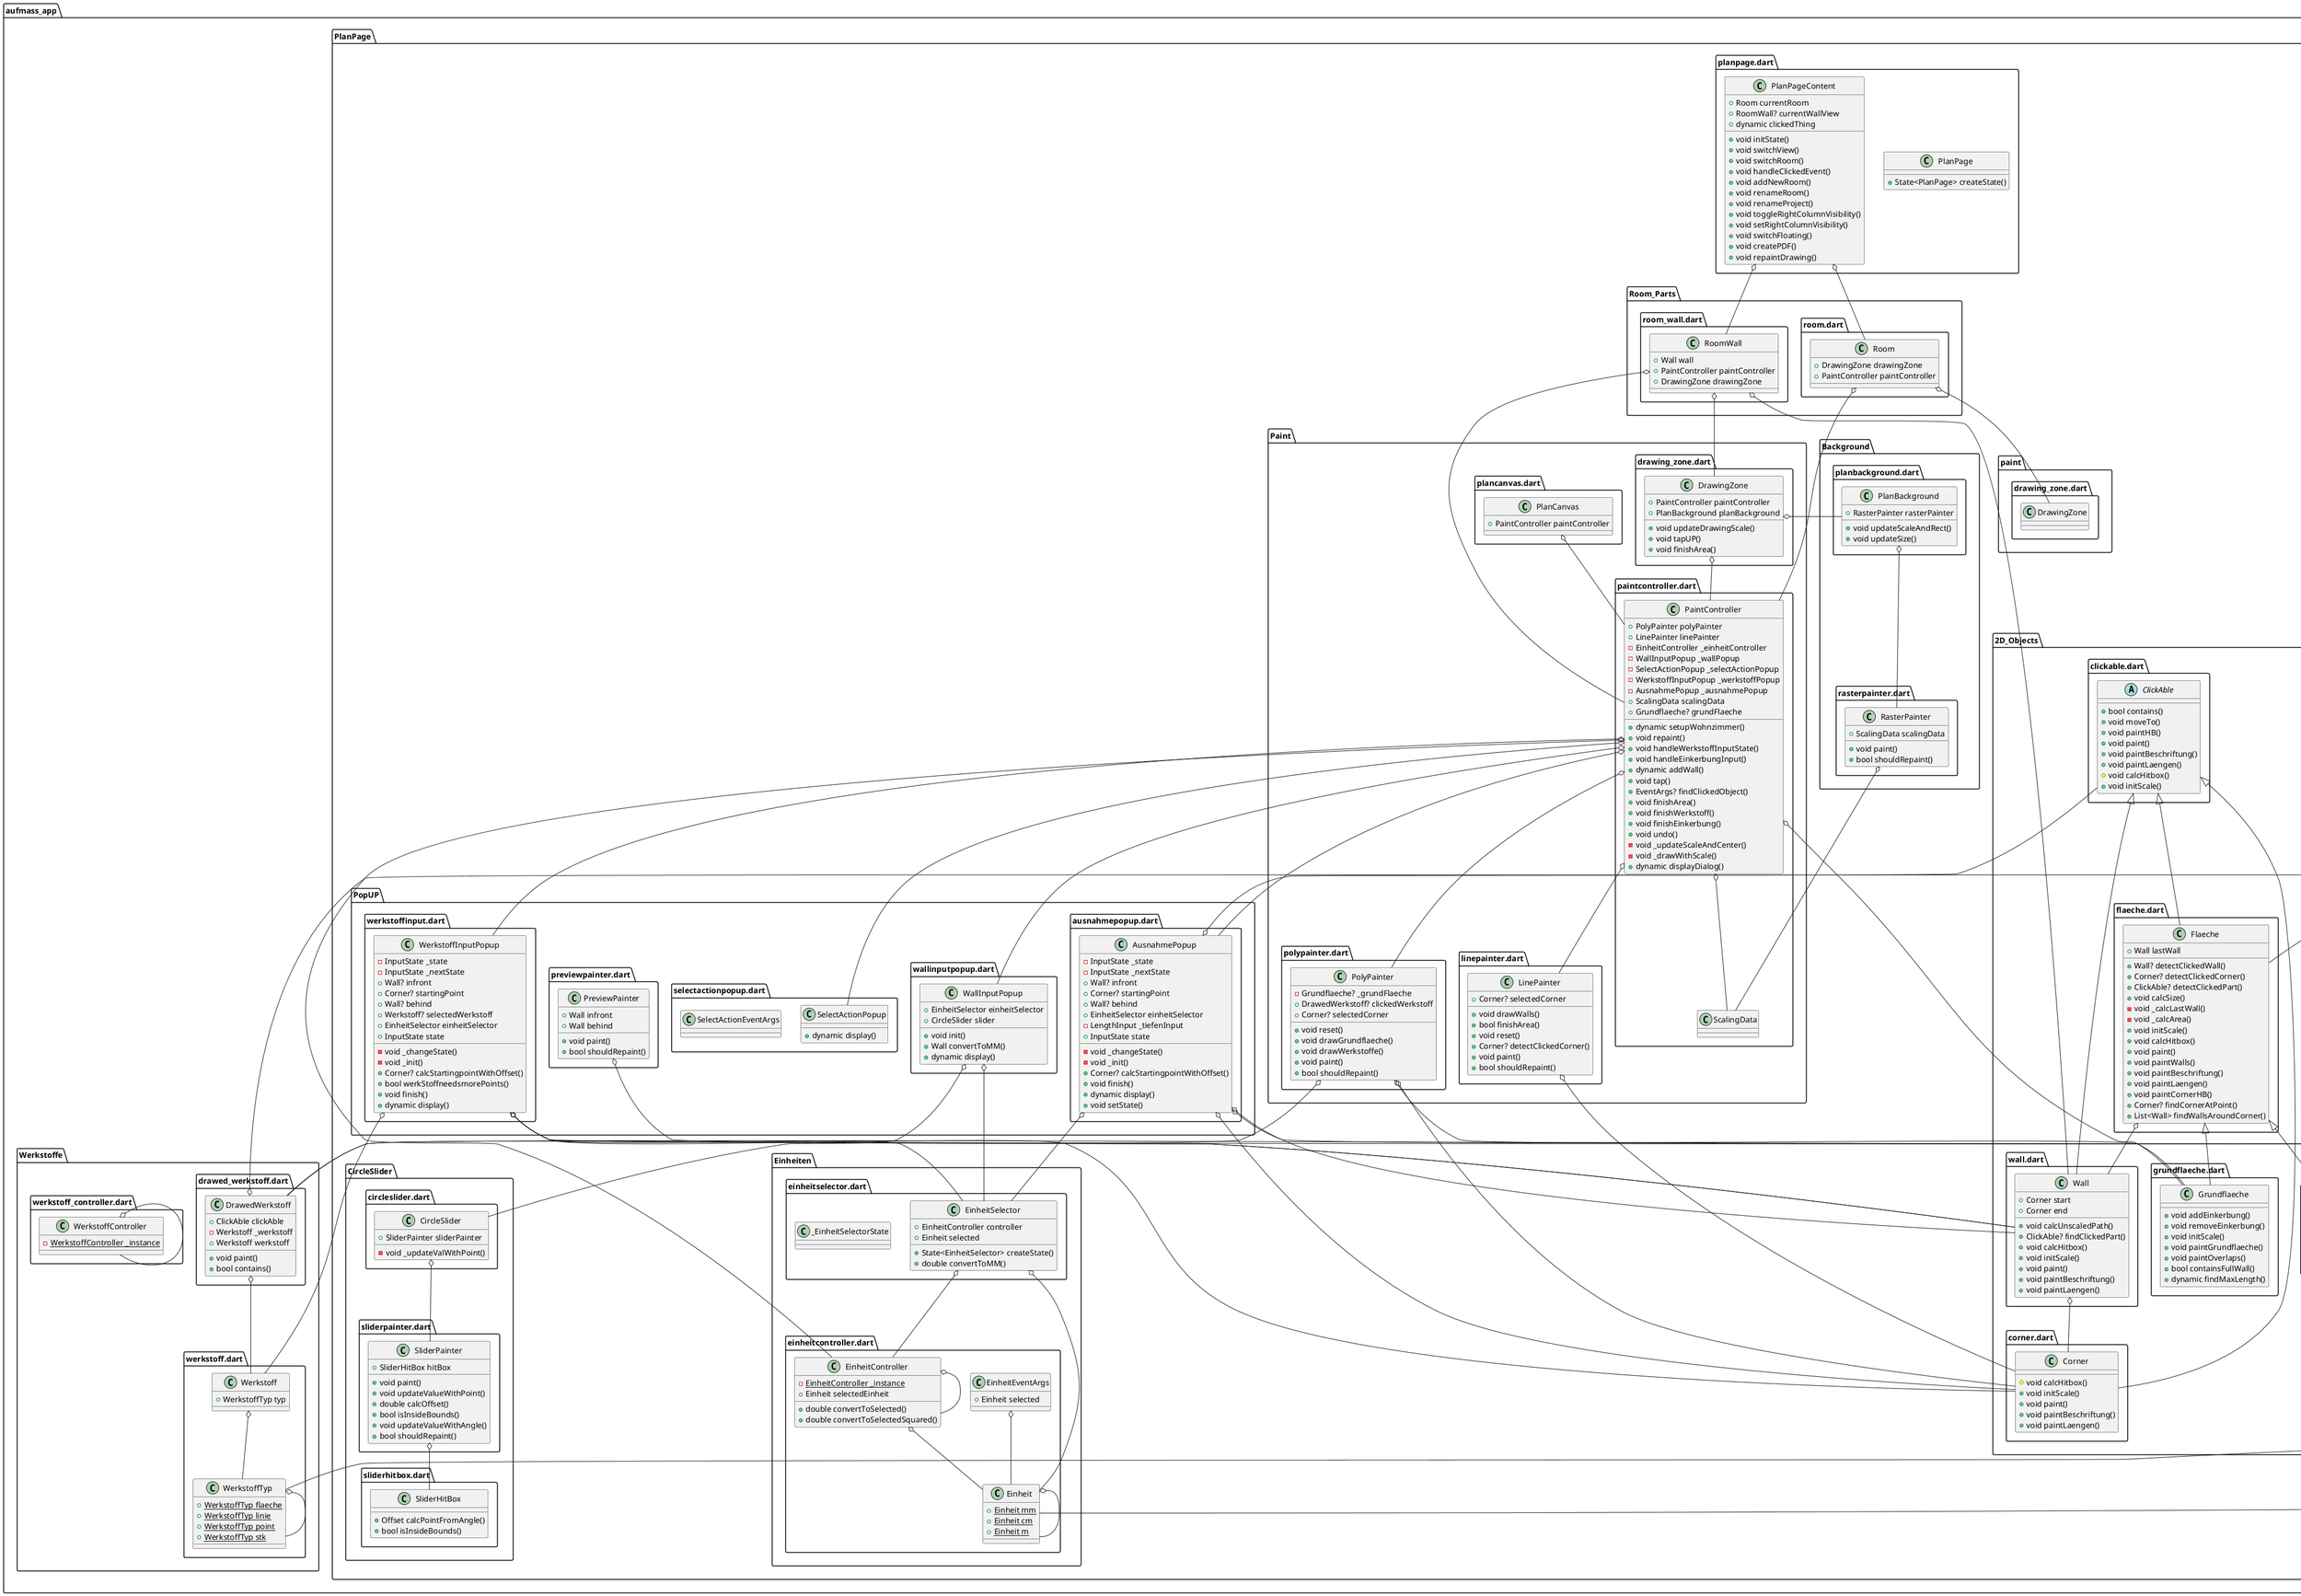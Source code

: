 @startuml
set namespaceSeparator ::

class "aufmass_app::main.dart::Controller" {
}

abstract class "aufmass_app::PlanPage::2D_Objects::clickable.dart::ClickAble" {
  +bool contains()
  +void moveTo()
  +void paintHB()
  +void paint()
  +void paintBeschriftung()
  +void paintLaengen()
  #void calcHitbox()
  +void initScale()
}

class "aufmass_app::PlanPage::2D_Objects::corner.dart::Corner" {
  #void calcHitbox()
  +void initScale()
  +void paint()
  +void paintBeschriftung()
  +void paintLaengen()
}

"aufmass_app::PlanPage::2D_Objects::clickable.dart::ClickAble" <|-- "aufmass_app::PlanPage::2D_Objects::corner.dart::Corner"

class "aufmass_app::PlanPage::2D_Objects::einkerbung.dart::Einkerbung" {
  +void paintIntersects()
  +void initScale()
  +void findOverlap()
}

"aufmass_app::PlanPage::2D_Objects::flaeche.dart::Flaeche" <|-- "aufmass_app::PlanPage::2D_Objects::einkerbung.dart::Einkerbung"

class "aufmass_app::PlanPage::2D_Objects::flaeche.dart::Flaeche" {
  +Wall lastWall
  +Wall? detectClickedWall()
  +Corner? detectClickedCorner()
  +ClickAble? detectClickedPart()
  +void calcSize()
  -void _calcLastWall()
  -void _calcArea()
  +void initScale()
  +void calcHitbox()
  +void paint()
  +void paintWalls()
  +void paintBeschriftung()
  +void paintLaengen()
  +void paintCornerHB()
  +Corner? findCornerAtPoint()
  +List<Wall> findWallsAroundCorner()
}

"aufmass_app::PlanPage::2D_Objects::flaeche.dart::Flaeche" o-- "aufmass_app::PlanPage::2D_Objects::wall.dart::Wall"
"aufmass_app::PlanPage::2D_Objects::clickable.dart::ClickAble" <|-- "aufmass_app::PlanPage::2D_Objects::flaeche.dart::Flaeche"

class "aufmass_app::PlanPage::2D_Objects::grundflaeche.dart::Grundflaeche" {
  +void addEinkerbung()
  +void removeEinkerbung()
  +void initScale()
  +void paintGrundflaeche()
  +void paintOverlaps()
  +bool containsFullWall()
  +dynamic findMaxLength()
}

"aufmass_app::PlanPage::2D_Objects::flaeche.dart::Flaeche" <|-- "aufmass_app::PlanPage::2D_Objects::grundflaeche.dart::Grundflaeche"

class "aufmass_app::PlanPage::2D_Objects::wall.dart::Wall" {
  +Corner start
  +Corner end
  +void calcUnscaledPath()
  +ClickAble? findClickedPart()
  +void calcHitbox()
  +void initScale()
  +void paint()
  +void paintBeschriftung()
  +void paintLaengen()
}

"aufmass_app::PlanPage::2D_Objects::wall.dart::Wall" o-- "aufmass_app::PlanPage::2D_Objects::corner.dart::Corner"
"aufmass_app::PlanPage::2D_Objects::clickable.dart::ClickAble" <|-- "aufmass_app::PlanPage::2D_Objects::wall.dart::Wall"

class "aufmass_app::PlanPage::Background::planbackground.dart::PlanBackground" {
  +RasterPainter rasterPainter
  +void updateScaleAndRect()
  +void updateSize()
}

"aufmass_app::PlanPage::Background::planbackground.dart::PlanBackground" o-- "aufmass_app::PlanPage::Background::rasterpainter.dart::RasterPainter"

class "aufmass_app::PlanPage::Background::rasterpainter.dart::RasterPainter" {
  +ScalingData scalingData
  +void paint()
  +bool shouldRepaint()
}

"aufmass_app::PlanPage::Background::rasterpainter.dart::RasterPainter" o-- "aufmass_app::PlanPage::Paint::paintcontroller.dart::ScalingData"

class "aufmass_app::PlanPage::CircleSlider::circleslider.dart::CircleSlider" {
  +SliderPainter sliderPainter
  -void _updateValWithPoint()
}

"aufmass_app::PlanPage::CircleSlider::circleslider.dart::CircleSlider" o-- "aufmass_app::PlanPage::CircleSlider::sliderpainter.dart::SliderPainter"

class "aufmass_app::PlanPage::CircleSlider::sliderhitbox.dart::SliderHitBox" {
  +Offset calcPointFromAngle()
  +bool isInsideBounds()
}

class "aufmass_app::PlanPage::CircleSlider::sliderpainter.dart::SliderPainter" {
  +SliderHitBox hitBox
  +void paint()
  +void updateValueWithPoint()
  +double calcOffset()
  +bool isInsideBounds()
  +void updateValueWithAngle()
  +bool shouldRepaint()
}

"aufmass_app::PlanPage::CircleSlider::sliderpainter.dart::SliderPainter" o-- "aufmass_app::PlanPage::CircleSlider::sliderhitbox.dart::SliderHitBox"

class "aufmass_app::PlanPage::Einheiten::einheitcontroller.dart::EinheitEventArgs" {
  +Einheit selected
}

"aufmass_app::PlanPage::Einheiten::einheitcontroller.dart::EinheitEventArgs" o-- "aufmass_app::PlanPage::Einheiten::einheitcontroller.dart::Einheit"

class "aufmass_app::PlanPage::Einheiten::einheitcontroller.dart::EinheitController" {
  {static} -EinheitController _instance
  +Einheit selectedEinheit
  +double convertToSelected()
  +double convertToSelectedSquared()
}

"aufmass_app::PlanPage::Einheiten::einheitcontroller.dart::EinheitController" o-- "aufmass_app::PlanPage::Einheiten::einheitcontroller.dart::EinheitController"
"aufmass_app::PlanPage::Einheiten::einheitcontroller.dart::EinheitController" o-- "aufmass_app::PlanPage::Einheiten::einheitcontroller.dart::Einheit"

class "aufmass_app::PlanPage::Einheiten::einheitcontroller.dart::Einheit" {
  {static} +Einheit mm
  {static} +Einheit cm
  {static} +Einheit m
}

"aufmass_app::PlanPage::Einheiten::einheitcontroller.dart::Einheit" o-- "aufmass_app::PlanPage::Einheiten::einheitcontroller.dart::Einheit"
"dart::core::Enum" <|-- "aufmass_app::PlanPage::Einheiten::einheitcontroller.dart::Einheit"

class "aufmass_app::PlanPage::Einheiten::einheitselector.dart::EinheitSelector" {
  +EinheitController controller
  +Einheit selected
  +State<EinheitSelector> createState()
  +double convertToMM()
}

"aufmass_app::PlanPage::Einheiten::einheitselector.dart::EinheitSelector" o-- "aufmass_app::PlanPage::Einheiten::einheitcontroller.dart::EinheitController"
"aufmass_app::PlanPage::Einheiten::einheitselector.dart::EinheitSelector" o-- "aufmass_app::PlanPage::Einheiten::einheitcontroller.dart::Einheit"

class "aufmass_app::PlanPage::Einheiten::einheitselector.dart::_EinheitSelectorState" {
}

class "aufmass_app::PlanPage::Misc::actionselector.dart::ActionSelector" {
  +State<ActionSelector> createState()
}

class "aufmass_app::PlanPage::Misc::actionselector.dart::_ActionSelectorState" {
}

class "aufmass_app::PlanPage::Misc::alertinfo.dart::AlertInfo" {
  {static} -AlertInfo _instance
  +dynamic newAlert()
  +State<AlertInfo> createState()
}

"aufmass_app::PlanPage::Misc::alertinfo.dart::AlertInfo" o-- "aufmass_app::PlanPage::Misc::alertinfo.dart::AlertInfo"

class "aufmass_app::PlanPage::Misc::alertinfo.dart::_AlertInfoState" {
  +void initState()
  -dynamic _fadeOut()
}

class "aufmass_app::PlanPage::Misc::input_utils.dart::InputStateEventArgs" {
  +InputState value
}

"aufmass_app::PlanPage::Misc::input_utils.dart::InputStateEventArgs" o-- "aufmass_app::PlanPage::Misc::input_utils.dart::InputState"

class "aufmass_app::PlanPage::Misc::input_utils.dart::InputState" {
  {static} +InputState selectWerkstoff
  {static} +InputState inputEinkerbung
  {static} +InputState selectStartingpoint
  {static} +InputState draw
}

"aufmass_app::PlanPage::Misc::input_utils.dart::InputState" o-- "aufmass_app::PlanPage::Misc::input_utils.dart::InputState"
"dart::core::Enum" <|-- "aufmass_app::PlanPage::Misc::input_utils.dart::InputState"

class "aufmass_app::PlanPage::Misc::lengthinput.dart::LengthInput" {
  +State<LengthInput> createState()
}

class "aufmass_app::PlanPage::Misc::lengthinput.dart::_LengthInputState" {
  +void initState()
  +void submitValue()
}

class "aufmass_app::PlanPage::Misc::loadingblur.dart::LoadingBlur" {
  {static} -LoadingBlur _instance
  +dynamic enableBlur()
  +dynamic disableBlur()
  +State<LoadingBlur> createState()
}

"aufmass_app::PlanPage::Misc::loadingblur.dart::LoadingBlur" o-- "aufmass_app::PlanPage::Misc::loadingblur.dart::LoadingBlur"

class "aufmass_app::PlanPage::Misc::loadingblur.dart::_LoadingBlurState" {
  +void initState()
  -void _update()
}

class "aufmass_app::PlanPage::Misc::overlap.dart::Overlap" {
  +Einkerbung einkerbung
  +DrawedWerkstoff werkstoff
  +Flaeche? flaeche
  +List<Wall> removeDuplicateWalls()
  +List<Wall> sortWallsAndRemoveDuplicates()
  +bool doEndsMatch()
  +bool wallsAreEqual()
  +List<Wall> calcLaibungIntersects()
  +List<Wall> calcWerkstofflinesInsideEinkerbung()
  +List<Wall> calcBorderInsideWerkstoffarea()
  +Wall calcLengthOfOverlap()
  +void modifyAmountOfWerkstoff()
  +void paint()
  +void initScale()
  +bool tap()
}

"aufmass_app::PlanPage::Misc::overlap.dart::Overlap" o-- "aufmass_app::PlanPage::2D_Objects::einkerbung.dart::Einkerbung"
"aufmass_app::PlanPage::Misc::overlap.dart::Overlap" o-- "aufmass_app::Werkstoffe::drawed_werkstoff.dart::DrawedWerkstoff"
"aufmass_app::PlanPage::Misc::overlap.dart::Overlap" o-- "aufmass_app::PlanPage::2D_Objects::flaeche.dart::Flaeche"

class "aufmass_app::PlanPage::Misc::pdfexport.dart::PDFExport" {
  {static} -PDFExport _instance
  +dynamic generatePDF()
}

"aufmass_app::PlanPage::Misc::pdfexport.dart::PDFExport" o-- "aufmass_app::PlanPage::Misc::pdfexport.dart::PDFExport"

class "aufmass_app::PlanPage::Misc::pdfexport.dart::tempRoom" {
}

class "aufmass_app::PlanPage::Paint::drawing_zone.dart::DrawingZone" {
  +PaintController paintController
  +PlanBackground planBackground
  +void updateDrawingScale()
  +void tapUP()
  +void finishArea()
}

"aufmass_app::PlanPage::Paint::drawing_zone.dart::DrawingZone" o-- "aufmass_app::PlanPage::Paint::paintcontroller.dart::PaintController"
"aufmass_app::PlanPage::Paint::drawing_zone.dart::DrawingZone" o-- "aufmass_app::PlanPage::Background::planbackground.dart::PlanBackground"

class "aufmass_app::PlanPage::Paint::linepainter.dart::LinePainter" {
  +Corner? selectedCorner
  +void drawWalls()
  +bool finishArea()
  +void reset()
  +Corner? detectClickedCorner()
  +void paint()
  +bool shouldRepaint()
}

"aufmass_app::PlanPage::Paint::linepainter.dart::LinePainter" o-- "aufmass_app::PlanPage::2D_Objects::corner.dart::Corner"

class "aufmass_app::PlanPage::Paint::paintcontroller.dart::ScalingData" {
}

class "aufmass_app::PlanPage::Paint::paintcontroller.dart::PaintController" {
  +PolyPainter polyPainter
  +LinePainter linePainter
  -EinheitController _einheitController
  -WallInputPopup _wallPopup
  -SelectActionPopup _selectActionPopup
  -WerkstoffInputPopup _werkstoffPopup
  -AusnahmePopup _ausnahmePopup
  +ScalingData scalingData
  +Grundflaeche? grundFlaeche
  +dynamic setupWohnzimmer()
  +void repaint()
  +void handleWerkstoffInputState()
  +void handleEinkerbungInput()
  +dynamic addWall()
  +void tap()
  +EventArgs? findClickedObject()
  +void finishArea()
  +void finishWerkstoff()
  +void finishEinkerbung()
  +void undo()
  -void _updateScaleAndCenter()
  -void _drawWithScale()
  +dynamic displayDialog()
}

"aufmass_app::PlanPage::Paint::paintcontroller.dart::PaintController" o-- "aufmass_app::PlanPage::Paint::polypainter.dart::PolyPainter"
"aufmass_app::PlanPage::Paint::paintcontroller.dart::PaintController" o-- "aufmass_app::PlanPage::Paint::linepainter.dart::LinePainter"
"aufmass_app::PlanPage::Paint::paintcontroller.dart::PaintController" o-- "aufmass_app::PlanPage::Einheiten::einheitcontroller.dart::EinheitController"
"aufmass_app::PlanPage::Paint::paintcontroller.dart::PaintController" o-- "aufmass_app::PlanPage::PopUP::wallinputpopup.dart::WallInputPopup"
"aufmass_app::PlanPage::Paint::paintcontroller.dart::PaintController" o-- "aufmass_app::PlanPage::PopUP::selectactionpopup.dart::SelectActionPopup"
"aufmass_app::PlanPage::Paint::paintcontroller.dart::PaintController" o-- "aufmass_app::PlanPage::PopUP::werkstoffinput.dart::WerkstoffInputPopup"
"aufmass_app::PlanPage::Paint::paintcontroller.dart::PaintController" o-- "aufmass_app::PlanPage::PopUP::ausnahmepopup.dart::AusnahmePopup"
"aufmass_app::PlanPage::Paint::paintcontroller.dart::PaintController" o-- "aufmass_app::PlanPage::Paint::paintcontroller.dart::ScalingData"
"aufmass_app::PlanPage::Paint::paintcontroller.dart::PaintController" o-- "aufmass_app::PlanPage::2D_Objects::grundflaeche.dart::Grundflaeche"

class "aufmass_app::PlanPage::Paint::plancanvas.dart::PlanCanvas" {
  +PaintController paintController
}

"aufmass_app::PlanPage::Paint::plancanvas.dart::PlanCanvas" o-- "aufmass_app::PlanPage::Paint::paintcontroller.dart::PaintController"

class "aufmass_app::PlanPage::Paint::polypainter.dart::PolyPainter" {
  -Grundflaeche? _grundFlaeche
  +DrawedWerkstoff? clickedWerkstoff
  +Corner? selectedCorner
  +void reset()
  +void drawGrundflaeche()
  +void drawWerkstoffe()
  +void paint()
  +bool shouldRepaint()
}

"aufmass_app::PlanPage::Paint::polypainter.dart::PolyPainter" o-- "aufmass_app::PlanPage::2D_Objects::grundflaeche.dart::Grundflaeche"
"aufmass_app::PlanPage::Paint::polypainter.dart::PolyPainter" o-- "aufmass_app::Werkstoffe::drawed_werkstoff.dart::DrawedWerkstoff"
"aufmass_app::PlanPage::Paint::polypainter.dart::PolyPainter" o-- "aufmass_app::PlanPage::2D_Objects::corner.dart::Corner"

class "aufmass_app::PlanPage::planpage.dart::PlanPage" {
  +State<PlanPage> createState()
}

class "aufmass_app::PlanPage::planpage.dart::PlanPageContent" {
  +Room currentRoom
  +RoomWall? currentWallView
  +dynamic clickedThing
  +void initState()
  +void switchView()
  +void switchRoom()
  +void handleClickedEvent()
  +void addNewRoom()
  +void renameRoom()
  +void renameProject()
  +void toggleRightColumnVisibility()
  +void setRightColumnVisibility()
  +void switchFloating()
  +void createPDF()
  +void repaintDrawing()
}

"aufmass_app::PlanPage::planpage.dart::PlanPageContent" o-- "aufmass_app::PlanPage::Room_Parts::room.dart::Room"
"aufmass_app::PlanPage::planpage.dart::PlanPageContent" o-- "aufmass_app::PlanPage::Room_Parts::room_wall.dart::RoomWall"

class "aufmass_app::PlanPage::PopUP::ausnahmepopup.dart::AusnahmePopup" {
  -InputState _state
  -InputState _nextState
  +Wall? infront
  +Corner? startingPoint
  +Wall? behind
  +EinheitSelector einheitSelector
  -LengthInput _tiefenInput
  +InputState state
  -void _changeState()
  -void _init()
  +Corner? calcStartingpointWithOffset()
  +void finish()
  +dynamic display()
  +void setState()
}

"aufmass_app::PlanPage::PopUP::ausnahmepopup.dart::AusnahmePopup" o-- "aufmass_app::PlanPage::Misc::input_utils.dart::InputState"
"aufmass_app::PlanPage::PopUP::ausnahmepopup.dart::AusnahmePopup" o-- "aufmass_app::PlanPage::2D_Objects::wall.dart::Wall"
"aufmass_app::PlanPage::PopUP::ausnahmepopup.dart::AusnahmePopup" o-- "aufmass_app::PlanPage::2D_Objects::corner.dart::Corner"
"aufmass_app::PlanPage::PopUP::ausnahmepopup.dart::AusnahmePopup" o-- "aufmass_app::PlanPage::Einheiten::einheitselector.dart::EinheitSelector"
"aufmass_app::PlanPage::PopUP::ausnahmepopup.dart::AusnahmePopup" o-- "aufmass_app::PlanPage::Misc::lengthinput.dart::LengthInput"

class "aufmass_app::PlanPage::PopUP::previewpainter.dart::PreviewPainter" {
  +Wall infront
  +Wall behind
  +void paint()
  +bool shouldRepaint()
}

"aufmass_app::PlanPage::PopUP::previewpainter.dart::PreviewPainter" o-- "aufmass_app::PlanPage::2D_Objects::wall.dart::Wall"

class "aufmass_app::PlanPage::PopUP::selectactionpopup.dart::SelectActionEventArgs" {
}

class "aufmass_app::PlanPage::PopUP::selectactionpopup.dart::SelectActionPopup" {
  +dynamic display()
}

class "aufmass_app::PlanPage::PopUP::wallinputpopup.dart::WallInputPopup" {
  +EinheitSelector einheitSelector
  +CircleSlider slider
  +void init()
  +Wall convertToMM()
  +dynamic display()
}

"aufmass_app::PlanPage::PopUP::wallinputpopup.dart::WallInputPopup" o-- "aufmass_app::PlanPage::Einheiten::einheitselector.dart::EinheitSelector"
"aufmass_app::PlanPage::PopUP::wallinputpopup.dart::WallInputPopup" o-- "aufmass_app::PlanPage::CircleSlider::circleslider.dart::CircleSlider"

class "aufmass_app::PlanPage::PopUP::werkstoffinput.dart::WerkstoffInputPopup" {
  -InputState _state
  -InputState _nextState
  +Wall? infront
  +Corner? startingPoint
  +Wall? behind
  +Werkstoff? selectedWerkstoff
  +EinheitSelector einheitSelector
  +InputState state
  -void _changeState()
  -void _init()
  +Corner? calcStartingpointWithOffset()
  +bool werkStoffneedsmorePoints()
  +void finish()
  +dynamic display()
}

"aufmass_app::PlanPage::PopUP::werkstoffinput.dart::WerkstoffInputPopup" o-- "aufmass_app::PlanPage::Misc::input_utils.dart::InputState"
"aufmass_app::PlanPage::PopUP::werkstoffinput.dart::WerkstoffInputPopup" o-- "aufmass_app::PlanPage::2D_Objects::wall.dart::Wall"
"aufmass_app::PlanPage::PopUP::werkstoffinput.dart::WerkstoffInputPopup" o-- "aufmass_app::PlanPage::2D_Objects::corner.dart::Corner"
"aufmass_app::PlanPage::PopUP::werkstoffinput.dart::WerkstoffInputPopup" o-- "aufmass_app::Werkstoffe::werkstoff.dart::Werkstoff"
"aufmass_app::PlanPage::PopUP::werkstoffinput.dart::WerkstoffInputPopup" o-- "aufmass_app::PlanPage::Einheiten::einheitselector.dart::EinheitSelector"

class "aufmass_app::PlanPage::Room_Parts::room.dart::Room" {
  +DrawingZone drawingZone
  +PaintController paintController
}

"aufmass_app::PlanPage::Room_Parts::room.dart::Room" o-- "aufmass_app::PlanPage::paint::drawing_zone.dart::DrawingZone"
"aufmass_app::PlanPage::Room_Parts::room.dart::Room" o-- "aufmass_app::PlanPage::Paint::paintcontroller.dart::PaintController"

class "aufmass_app::PlanPage::Room_Parts::room_wall.dart::RoomWall" {
  +Wall wall
  +PaintController paintController
  +DrawingZone drawingZone
}

"aufmass_app::PlanPage::Room_Parts::room_wall.dart::RoomWall" o-- "aufmass_app::PlanPage::2D_Objects::wall.dart::Wall"
"aufmass_app::PlanPage::Room_Parts::room_wall.dart::RoomWall" o-- "aufmass_app::PlanPage::Paint::paintcontroller.dart::PaintController"
"aufmass_app::PlanPage::Room_Parts::room_wall.dart::RoomWall" o-- "aufmass_app::PlanPage::Paint::drawing_zone.dart::DrawingZone"

class "aufmass_app::Werkstoffe::drawed_werkstoff.dart::DrawedWerkstoff" {
  +ClickAble clickAble
  -Werkstoff _werkstoff
  +Werkstoff werkstoff
  +void paint()
  +bool contains()
}

"aufmass_app::Werkstoffe::drawed_werkstoff.dart::DrawedWerkstoff" o-- "aufmass_app::PlanPage::2D_Objects::clickable.dart::ClickAble"
"aufmass_app::Werkstoffe::drawed_werkstoff.dart::DrawedWerkstoff" o-- "aufmass_app::Werkstoffe::werkstoff.dart::Werkstoff"

class "aufmass_app::Werkstoffe::werkstoff.dart::Werkstoff" {
  +WerkstoffTyp typ
}

"aufmass_app::Werkstoffe::werkstoff.dart::Werkstoff" o-- "aufmass_app::Werkstoffe::werkstoff.dart::WerkstoffTyp"

class "aufmass_app::Werkstoffe::werkstoff.dart::WerkstoffTyp" {
  {static} +WerkstoffTyp flaeche
  {static} +WerkstoffTyp linie
  {static} +WerkstoffTyp point
  {static} +WerkstoffTyp stk
}

"aufmass_app::Werkstoffe::werkstoff.dart::WerkstoffTyp" o-- "aufmass_app::Werkstoffe::werkstoff.dart::WerkstoffTyp"
"dart::core::Enum" <|-- "aufmass_app::Werkstoffe::werkstoff.dart::WerkstoffTyp"

class "aufmass_app::Werkstoffe::werkstoff_controller.dart::WerkstoffController" {
  {static} -WerkstoffController _instance
}

"aufmass_app::Werkstoffe::werkstoff_controller.dart::WerkstoffController" o-- "aufmass_app::Werkstoffe::werkstoff_controller.dart::WerkstoffController"


@enduml